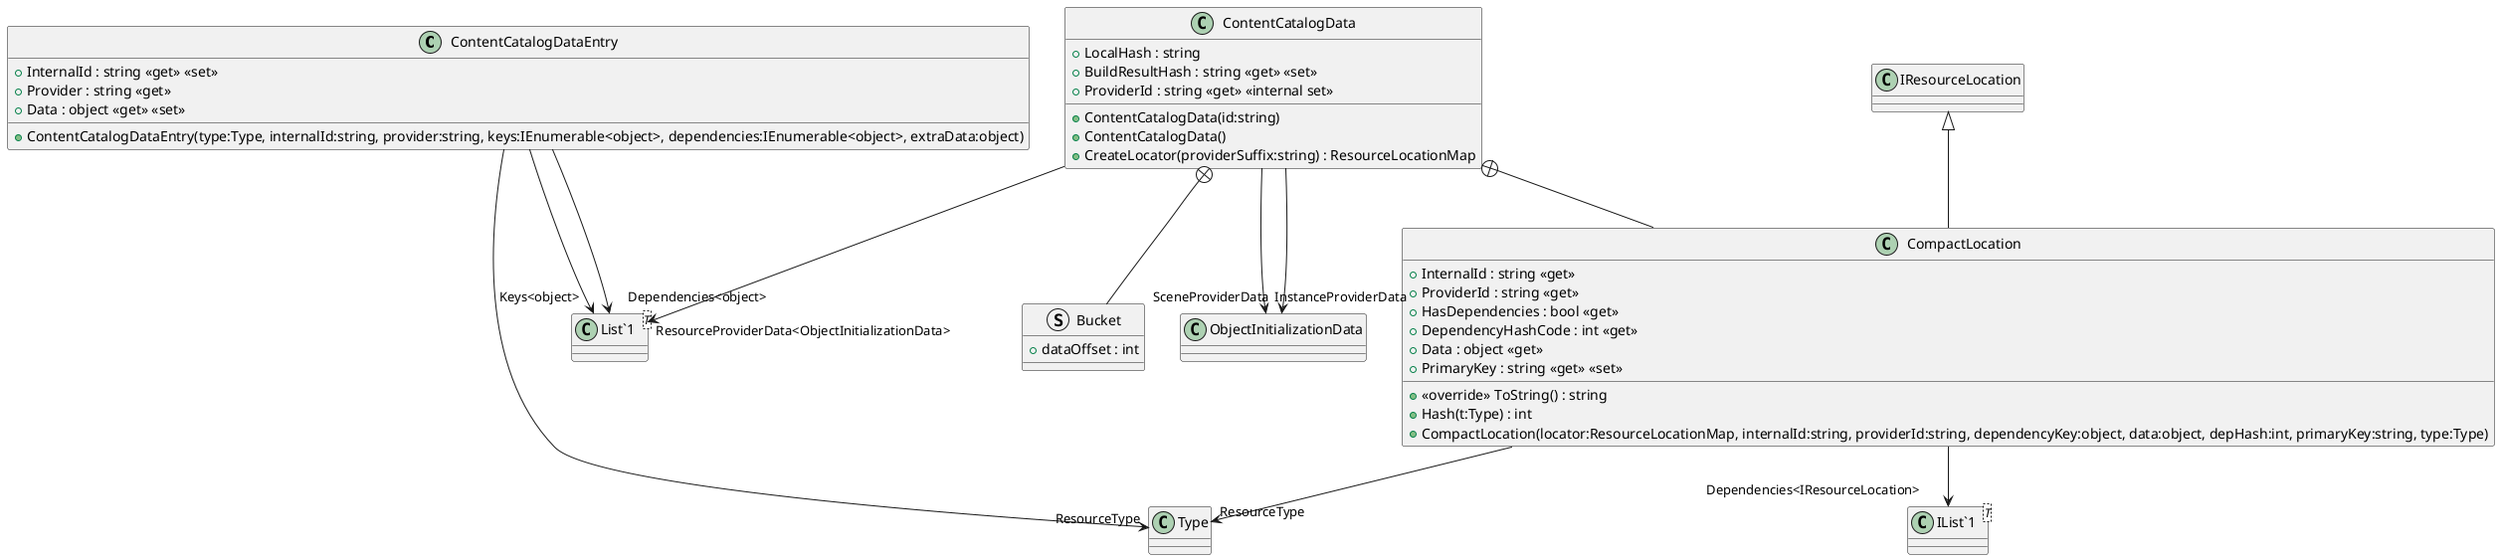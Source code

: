 @startuml
class ContentCatalogDataEntry {
    + InternalId : string <<get>> <<set>>
    + Provider : string <<get>>
    + Data : object <<get>> <<set>>
    + ContentCatalogDataEntry(type:Type, internalId:string, provider:string, keys:IEnumerable<object>, dependencies:IEnumerable<object>, extraData:object)
}
class ContentCatalogData {
    + LocalHash : string
    + BuildResultHash : string <<get>> <<set>>
    + ProviderId : string <<get>> <<internal set>>
    + ContentCatalogData(id:string)
    + ContentCatalogData()
    + CreateLocator(providerSuffix:string) : ResourceLocationMap
}
class "List`1"<T> {
}
struct Bucket {
    + dataOffset : int
}
class CompactLocation {
    + InternalId : string <<get>>
    + ProviderId : string <<get>>
    + HasDependencies : bool <<get>>
    + DependencyHashCode : int <<get>>
    + Data : object <<get>>
    + PrimaryKey : string <<get>> <<set>>
    + <<override>> ToString() : string
    + Hash(t:Type) : int
    + CompactLocation(locator:ResourceLocationMap, internalId:string, providerId:string, dependencyKey:object, data:object, depHash:int, primaryKey:string, type:Type)
}
class "IList`1"<T> {
}
ContentCatalogDataEntry --> "Keys<object>" "List`1"
ContentCatalogDataEntry --> "Dependencies<object>" "List`1"
ContentCatalogDataEntry --> "ResourceType" Type
ContentCatalogData --> "InstanceProviderData" ObjectInitializationData
ContentCatalogData --> "SceneProviderData" ObjectInitializationData
ContentCatalogData --> "ResourceProviderData<ObjectInitializationData>" "List`1"
ContentCatalogData +-- Bucket
ContentCatalogData +-- CompactLocation
IResourceLocation <|-- CompactLocation
CompactLocation --> "Dependencies<IResourceLocation>" "IList`1"
CompactLocation --> "ResourceType" Type
@enduml

